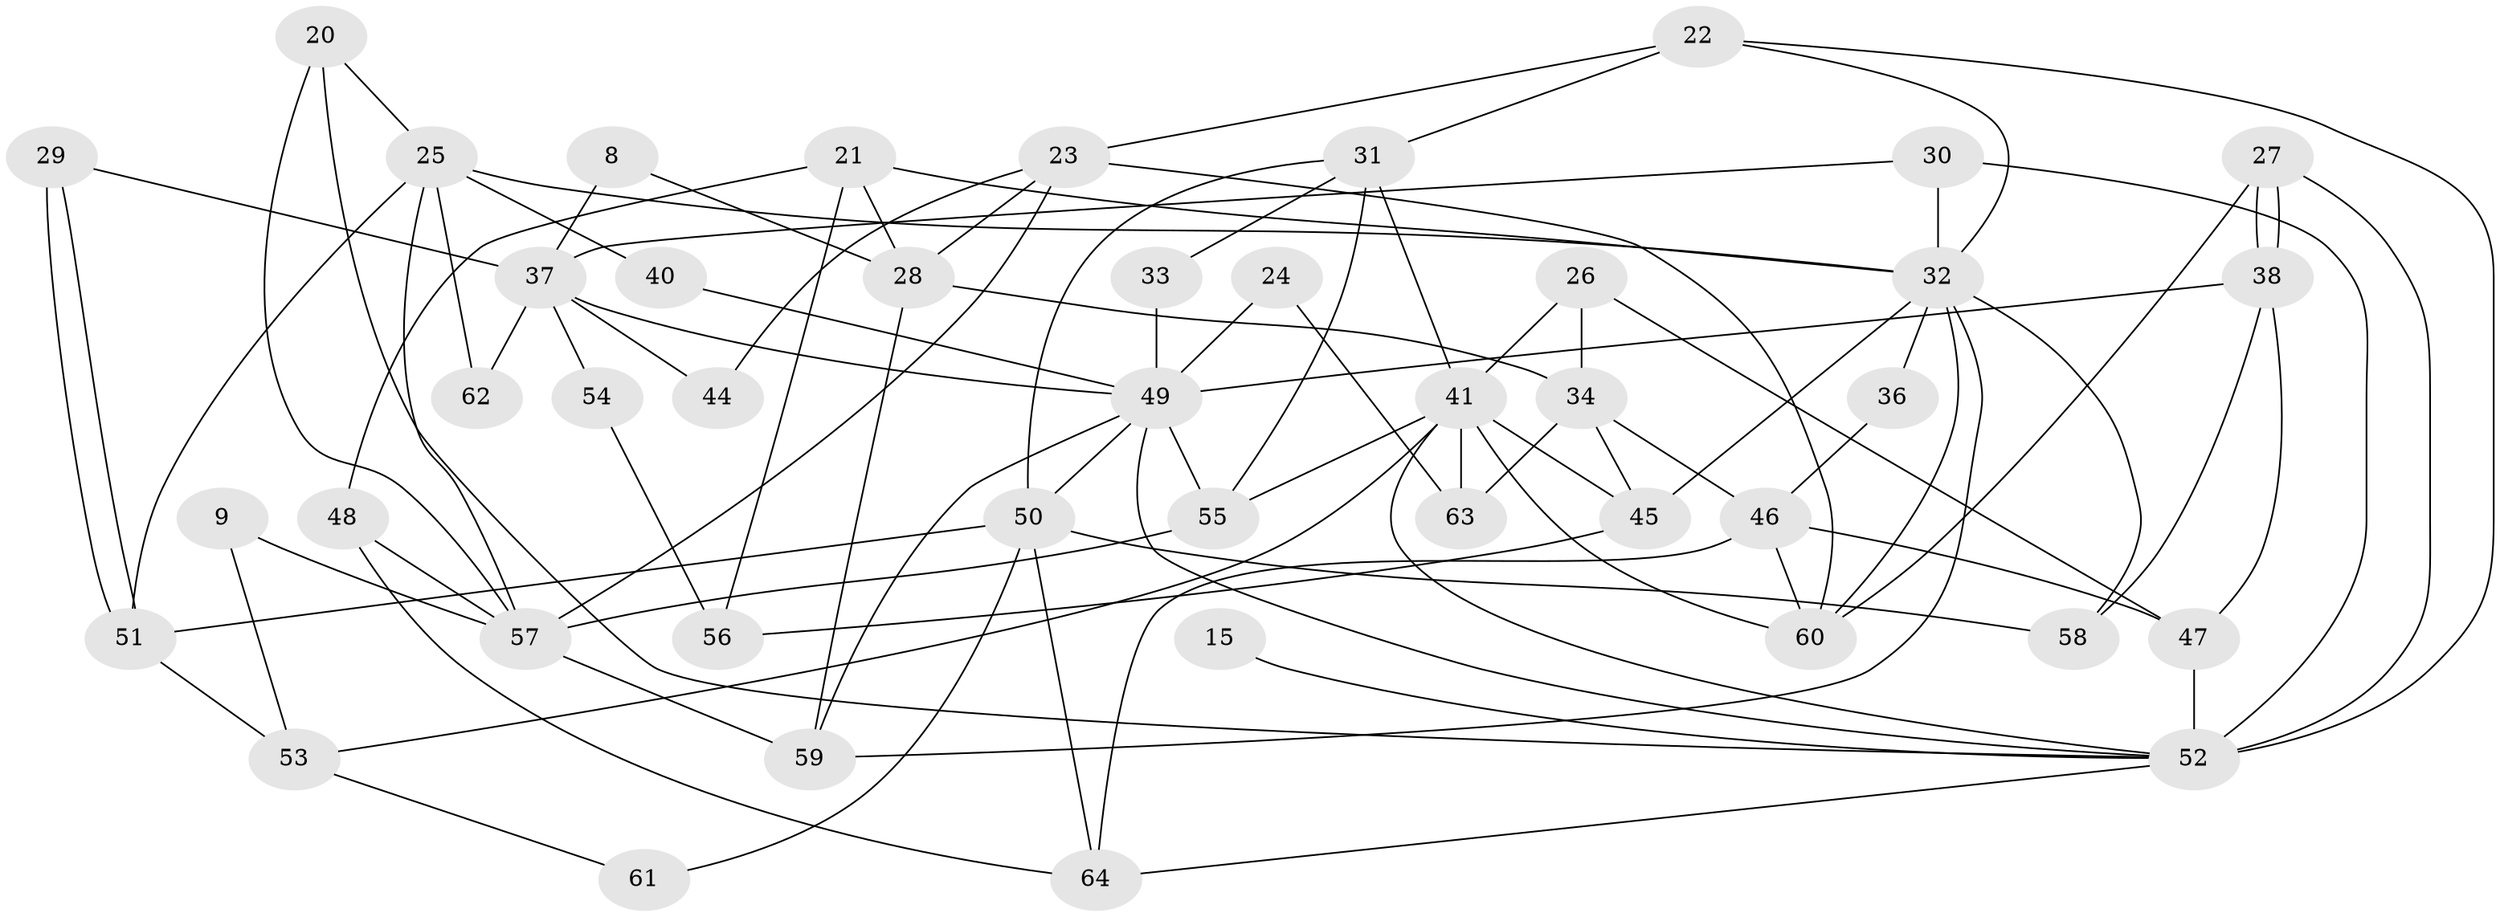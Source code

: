 // original degree distribution, {2: 0.1875, 7: 0.0625, 6: 0.109375, 5: 0.203125, 3: 0.234375, 4: 0.203125}
// Generated by graph-tools (version 1.1) at 2025/55/03/04/25 21:55:18]
// undirected, 44 vertices, 91 edges
graph export_dot {
graph [start="1"]
  node [color=gray90,style=filled];
  8;
  9;
  15;
  20;
  21;
  22;
  23 [super="+3"];
  24;
  25 [super="+16"];
  26;
  27;
  28;
  29;
  30;
  31;
  32 [super="+2"];
  33;
  34;
  36;
  37 [super="+35"];
  38;
  40;
  41 [super="+12+4"];
  44;
  45;
  46 [super="+14"];
  47 [super="+42"];
  48;
  49 [super="+43"];
  50;
  51;
  52 [super="+7+19"];
  53;
  54;
  55 [super="+13"];
  56;
  57 [super="+39"];
  58;
  59 [super="+6"];
  60 [super="+10"];
  61;
  62;
  63;
  64;
  8 -- 37;
  8 -- 28;
  9 -- 53;
  9 -- 57;
  15 -- 52 [weight=2];
  20 -- 25;
  20 -- 57;
  20 -- 52;
  21 -- 28;
  21 -- 48;
  21 -- 56;
  21 -- 32;
  22 -- 31;
  22 -- 52;
  22 -- 23;
  22 -- 32;
  23 -- 28 [weight=2];
  23 -- 57 [weight=2];
  23 -- 44;
  23 -- 60;
  24 -- 63;
  24 -- 49;
  25 -- 32;
  25 -- 51;
  25 -- 40;
  25 -- 62;
  25 -- 57;
  26 -- 34;
  26 -- 47;
  26 -- 41;
  27 -- 38;
  27 -- 38;
  27 -- 60;
  27 -- 52;
  28 -- 59;
  28 -- 34;
  29 -- 51;
  29 -- 51;
  29 -- 37 [weight=2];
  30 -- 52 [weight=3];
  30 -- 32;
  30 -- 37;
  31 -- 50;
  31 -- 55 [weight=2];
  31 -- 33;
  31 -- 41;
  32 -- 45;
  32 -- 36;
  32 -- 58;
  32 -- 59;
  32 -- 60;
  33 -- 49;
  34 -- 45;
  34 -- 63;
  34 -- 46;
  36 -- 46;
  37 -- 44;
  37 -- 62;
  37 -- 54;
  37 -- 49;
  38 -- 49;
  38 -- 47;
  38 -- 58;
  40 -- 49;
  41 -- 52 [weight=2];
  41 -- 55;
  41 -- 60 [weight=2];
  41 -- 63;
  41 -- 53;
  41 -- 45;
  45 -- 56;
  46 -- 60;
  46 -- 64;
  46 -- 47;
  47 -- 52 [weight=4];
  48 -- 57;
  48 -- 64;
  49 -- 55 [weight=2];
  49 -- 59;
  49 -- 50;
  49 -- 52 [weight=2];
  50 -- 64;
  50 -- 51;
  50 -- 58;
  50 -- 61;
  51 -- 53;
  52 -- 64;
  53 -- 61;
  54 -- 56;
  55 -- 57;
  57 -- 59 [weight=2];
}
